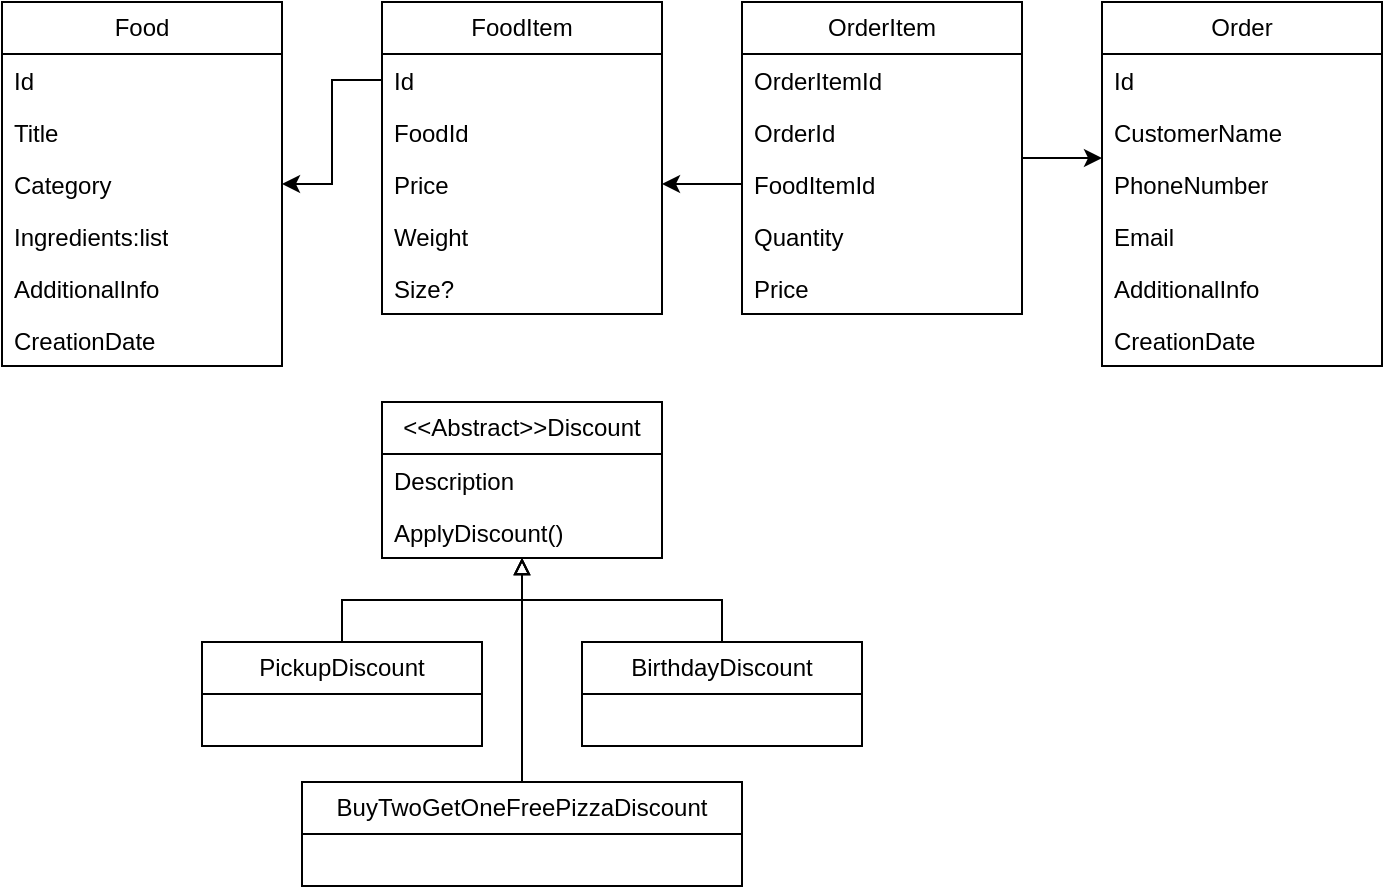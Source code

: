 <mxfile version="24.5.3" type="device">
  <diagram name="Сторінка-1" id="qy_DbzBu5F4b7cfVbHZH">
    <mxGraphModel dx="1050" dy="629" grid="1" gridSize="10" guides="1" tooltips="1" connect="1" arrows="1" fold="1" page="1" pageScale="1" pageWidth="2336" pageHeight="1654" math="0" shadow="0">
      <root>
        <mxCell id="0" />
        <mxCell id="1" parent="0" />
        <mxCell id="HzLd0w13Xsylfl6mpZUB-1" value="Food" style="swimlane;fontStyle=0;childLayout=stackLayout;horizontal=1;startSize=26;fillColor=none;horizontalStack=0;resizeParent=1;resizeParentMax=0;resizeLast=0;collapsible=1;marginBottom=0;whiteSpace=wrap;html=1;" vertex="1" parent="1">
          <mxGeometry x="160" y="110" width="140" height="182" as="geometry" />
        </mxCell>
        <mxCell id="HzLd0w13Xsylfl6mpZUB-7" value="Id" style="text;strokeColor=none;fillColor=none;align=left;verticalAlign=top;spacingLeft=4;spacingRight=4;overflow=hidden;rotatable=0;points=[[0,0.5],[1,0.5]];portConstraint=eastwest;whiteSpace=wrap;html=1;" vertex="1" parent="HzLd0w13Xsylfl6mpZUB-1">
          <mxGeometry y="26" width="140" height="26" as="geometry" />
        </mxCell>
        <mxCell id="HzLd0w13Xsylfl6mpZUB-2" value="Title" style="text;strokeColor=none;fillColor=none;align=left;verticalAlign=top;spacingLeft=4;spacingRight=4;overflow=hidden;rotatable=0;points=[[0,0.5],[1,0.5]];portConstraint=eastwest;whiteSpace=wrap;html=1;" vertex="1" parent="HzLd0w13Xsylfl6mpZUB-1">
          <mxGeometry y="52" width="140" height="26" as="geometry" />
        </mxCell>
        <mxCell id="HzLd0w13Xsylfl6mpZUB-5" value="Category" style="text;strokeColor=none;fillColor=none;align=left;verticalAlign=top;spacingLeft=4;spacingRight=4;overflow=hidden;rotatable=0;points=[[0,0.5],[1,0.5]];portConstraint=eastwest;whiteSpace=wrap;html=1;" vertex="1" parent="HzLd0w13Xsylfl6mpZUB-1">
          <mxGeometry y="78" width="140" height="26" as="geometry" />
        </mxCell>
        <mxCell id="HzLd0w13Xsylfl6mpZUB-6" value="Ingredients:list" style="text;strokeColor=none;fillColor=none;align=left;verticalAlign=top;spacingLeft=4;spacingRight=4;overflow=hidden;rotatable=0;points=[[0,0.5],[1,0.5]];portConstraint=eastwest;whiteSpace=wrap;html=1;" vertex="1" parent="HzLd0w13Xsylfl6mpZUB-1">
          <mxGeometry y="104" width="140" height="26" as="geometry" />
        </mxCell>
        <mxCell id="HzLd0w13Xsylfl6mpZUB-15" value="AdditionalInfo" style="text;strokeColor=none;fillColor=none;align=left;verticalAlign=top;spacingLeft=4;spacingRight=4;overflow=hidden;rotatable=0;points=[[0,0.5],[1,0.5]];portConstraint=eastwest;whiteSpace=wrap;html=1;" vertex="1" parent="HzLd0w13Xsylfl6mpZUB-1">
          <mxGeometry y="130" width="140" height="26" as="geometry" />
        </mxCell>
        <mxCell id="HzLd0w13Xsylfl6mpZUB-16" value="CreationDate" style="text;strokeColor=none;fillColor=none;align=left;verticalAlign=top;spacingLeft=4;spacingRight=4;overflow=hidden;rotatable=0;points=[[0,0.5],[1,0.5]];portConstraint=eastwest;whiteSpace=wrap;html=1;" vertex="1" parent="HzLd0w13Xsylfl6mpZUB-1">
          <mxGeometry y="156" width="140" height="26" as="geometry" />
        </mxCell>
        <mxCell id="HzLd0w13Xsylfl6mpZUB-8" value="FoodItem" style="swimlane;fontStyle=0;childLayout=stackLayout;horizontal=1;startSize=26;fillColor=none;horizontalStack=0;resizeParent=1;resizeParentMax=0;resizeLast=0;collapsible=1;marginBottom=0;whiteSpace=wrap;html=1;" vertex="1" parent="1">
          <mxGeometry x="350" y="110" width="140" height="156" as="geometry" />
        </mxCell>
        <mxCell id="HzLd0w13Xsylfl6mpZUB-9" value="Id" style="text;strokeColor=none;fillColor=none;align=left;verticalAlign=top;spacingLeft=4;spacingRight=4;overflow=hidden;rotatable=0;points=[[0,0.5],[1,0.5]];portConstraint=eastwest;whiteSpace=wrap;html=1;" vertex="1" parent="HzLd0w13Xsylfl6mpZUB-8">
          <mxGeometry y="26" width="140" height="26" as="geometry" />
        </mxCell>
        <mxCell id="HzLd0w13Xsylfl6mpZUB-10" value="FoodId" style="text;strokeColor=none;fillColor=none;align=left;verticalAlign=top;spacingLeft=4;spacingRight=4;overflow=hidden;rotatable=0;points=[[0,0.5],[1,0.5]];portConstraint=eastwest;whiteSpace=wrap;html=1;" vertex="1" parent="HzLd0w13Xsylfl6mpZUB-8">
          <mxGeometry y="52" width="140" height="26" as="geometry" />
        </mxCell>
        <mxCell id="HzLd0w13Xsylfl6mpZUB-11" value="Price" style="text;strokeColor=none;fillColor=none;align=left;verticalAlign=top;spacingLeft=4;spacingRight=4;overflow=hidden;rotatable=0;points=[[0,0.5],[1,0.5]];portConstraint=eastwest;whiteSpace=wrap;html=1;" vertex="1" parent="HzLd0w13Xsylfl6mpZUB-8">
          <mxGeometry y="78" width="140" height="26" as="geometry" />
        </mxCell>
        <mxCell id="HzLd0w13Xsylfl6mpZUB-12" value="Weight" style="text;strokeColor=none;fillColor=none;align=left;verticalAlign=top;spacingLeft=4;spacingRight=4;overflow=hidden;rotatable=0;points=[[0,0.5],[1,0.5]];portConstraint=eastwest;whiteSpace=wrap;html=1;" vertex="1" parent="HzLd0w13Xsylfl6mpZUB-8">
          <mxGeometry y="104" width="140" height="26" as="geometry" />
        </mxCell>
        <mxCell id="HzLd0w13Xsylfl6mpZUB-14" value="Size?" style="text;strokeColor=none;fillColor=none;align=left;verticalAlign=top;spacingLeft=4;spacingRight=4;overflow=hidden;rotatable=0;points=[[0,0.5],[1,0.5]];portConstraint=eastwest;whiteSpace=wrap;html=1;" vertex="1" parent="HzLd0w13Xsylfl6mpZUB-8">
          <mxGeometry y="130" width="140" height="26" as="geometry" />
        </mxCell>
        <mxCell id="HzLd0w13Xsylfl6mpZUB-13" value="" style="edgeStyle=orthogonalEdgeStyle;rounded=0;orthogonalLoop=1;jettySize=auto;html=1;" edge="1" parent="1" source="HzLd0w13Xsylfl6mpZUB-9" target="HzLd0w13Xsylfl6mpZUB-5">
          <mxGeometry relative="1" as="geometry" />
        </mxCell>
        <mxCell id="HzLd0w13Xsylfl6mpZUB-17" value="&amp;lt;&amp;lt;Abstract&amp;gt;&amp;gt;Discount" style="swimlane;fontStyle=0;childLayout=stackLayout;horizontal=1;startSize=26;fillColor=none;horizontalStack=0;resizeParent=1;resizeParentMax=0;resizeLast=0;collapsible=1;marginBottom=0;whiteSpace=wrap;html=1;" vertex="1" parent="1">
          <mxGeometry x="350" y="310" width="140" height="78" as="geometry" />
        </mxCell>
        <mxCell id="HzLd0w13Xsylfl6mpZUB-19" value="Description" style="text;strokeColor=none;fillColor=none;align=left;verticalAlign=top;spacingLeft=4;spacingRight=4;overflow=hidden;rotatable=0;points=[[0,0.5],[1,0.5]];portConstraint=eastwest;whiteSpace=wrap;html=1;" vertex="1" parent="HzLd0w13Xsylfl6mpZUB-17">
          <mxGeometry y="26" width="140" height="26" as="geometry" />
        </mxCell>
        <mxCell id="HzLd0w13Xsylfl6mpZUB-20" value="ApplyDiscount()" style="text;strokeColor=none;fillColor=none;align=left;verticalAlign=top;spacingLeft=4;spacingRight=4;overflow=hidden;rotatable=0;points=[[0,0.5],[1,0.5]];portConstraint=eastwest;whiteSpace=wrap;html=1;" vertex="1" parent="HzLd0w13Xsylfl6mpZUB-17">
          <mxGeometry y="52" width="140" height="26" as="geometry" />
        </mxCell>
        <mxCell id="HzLd0w13Xsylfl6mpZUB-31" style="edgeStyle=orthogonalEdgeStyle;rounded=0;orthogonalLoop=1;jettySize=auto;html=1;exitX=0.5;exitY=0;exitDx=0;exitDy=0;endArrow=block;endFill=0;" edge="1" parent="1" source="HzLd0w13Xsylfl6mpZUB-23" target="HzLd0w13Xsylfl6mpZUB-17">
          <mxGeometry relative="1" as="geometry" />
        </mxCell>
        <mxCell id="HzLd0w13Xsylfl6mpZUB-23" value="&lt;span class=&quot;hljs-title&quot;&gt;PickupDiscount&lt;/span&gt;" style="swimlane;fontStyle=0;childLayout=stackLayout;horizontal=1;startSize=26;fillColor=none;horizontalStack=0;resizeParent=1;resizeParentMax=0;resizeLast=0;collapsible=1;marginBottom=0;whiteSpace=wrap;html=1;" vertex="1" parent="1">
          <mxGeometry x="260" y="430" width="140" height="52" as="geometry" />
        </mxCell>
        <mxCell id="HzLd0w13Xsylfl6mpZUB-32" style="edgeStyle=orthogonalEdgeStyle;rounded=0;orthogonalLoop=1;jettySize=auto;html=1;exitX=0.5;exitY=0;exitDx=0;exitDy=0;endArrow=block;endFill=0;" edge="1" parent="1" source="HzLd0w13Xsylfl6mpZUB-27" target="HzLd0w13Xsylfl6mpZUB-17">
          <mxGeometry relative="1" as="geometry" />
        </mxCell>
        <mxCell id="HzLd0w13Xsylfl6mpZUB-27" value="&lt;span class=&quot;hljs-title&quot;&gt;BirthdayDiscount&lt;/span&gt;" style="swimlane;fontStyle=0;childLayout=stackLayout;horizontal=1;startSize=26;fillColor=none;horizontalStack=0;resizeParent=1;resizeParentMax=0;resizeLast=0;collapsible=1;marginBottom=0;whiteSpace=wrap;html=1;" vertex="1" parent="1">
          <mxGeometry x="450" y="430" width="140" height="52" as="geometry" />
        </mxCell>
        <mxCell id="HzLd0w13Xsylfl6mpZUB-33" style="edgeStyle=orthogonalEdgeStyle;rounded=0;orthogonalLoop=1;jettySize=auto;html=1;exitX=0.5;exitY=0;exitDx=0;exitDy=0;endArrow=block;endFill=0;" edge="1" parent="1" source="HzLd0w13Xsylfl6mpZUB-29" target="HzLd0w13Xsylfl6mpZUB-17">
          <mxGeometry relative="1" as="geometry" />
        </mxCell>
        <mxCell id="HzLd0w13Xsylfl6mpZUB-29" value="&lt;span class=&quot;hljs-title&quot;&gt;BuyTwoGetOneFreePizzaDiscount&lt;/span&gt;" style="swimlane;fontStyle=0;childLayout=stackLayout;horizontal=1;startSize=26;fillColor=none;horizontalStack=0;resizeParent=1;resizeParentMax=0;resizeLast=0;collapsible=1;marginBottom=0;whiteSpace=wrap;html=1;" vertex="1" parent="1">
          <mxGeometry x="310" y="500" width="220" height="52" as="geometry" />
        </mxCell>
        <mxCell id="HzLd0w13Xsylfl6mpZUB-34" value="Order" style="swimlane;fontStyle=0;childLayout=stackLayout;horizontal=1;startSize=26;fillColor=none;horizontalStack=0;resizeParent=1;resizeParentMax=0;resizeLast=0;collapsible=1;marginBottom=0;whiteSpace=wrap;html=1;" vertex="1" parent="1">
          <mxGeometry x="710" y="110" width="140" height="182" as="geometry" />
        </mxCell>
        <mxCell id="HzLd0w13Xsylfl6mpZUB-35" value="Id" style="text;strokeColor=none;fillColor=none;align=left;verticalAlign=top;spacingLeft=4;spacingRight=4;overflow=hidden;rotatable=0;points=[[0,0.5],[1,0.5]];portConstraint=eastwest;whiteSpace=wrap;html=1;" vertex="1" parent="HzLd0w13Xsylfl6mpZUB-34">
          <mxGeometry y="26" width="140" height="26" as="geometry" />
        </mxCell>
        <mxCell id="HzLd0w13Xsylfl6mpZUB-41" value="CustomerName" style="text;strokeColor=none;fillColor=none;align=left;verticalAlign=top;spacingLeft=4;spacingRight=4;overflow=hidden;rotatable=0;points=[[0,0.5],[1,0.5]];portConstraint=eastwest;whiteSpace=wrap;html=1;" vertex="1" parent="HzLd0w13Xsylfl6mpZUB-34">
          <mxGeometry y="52" width="140" height="26" as="geometry" />
        </mxCell>
        <mxCell id="HzLd0w13Xsylfl6mpZUB-42" value="PhoneNumber" style="text;strokeColor=none;fillColor=none;align=left;verticalAlign=top;spacingLeft=4;spacingRight=4;overflow=hidden;rotatable=0;points=[[0,0.5],[1,0.5]];portConstraint=eastwest;whiteSpace=wrap;html=1;" vertex="1" parent="HzLd0w13Xsylfl6mpZUB-34">
          <mxGeometry y="78" width="140" height="26" as="geometry" />
        </mxCell>
        <mxCell id="HzLd0w13Xsylfl6mpZUB-43" value="Email" style="text;strokeColor=none;fillColor=none;align=left;verticalAlign=top;spacingLeft=4;spacingRight=4;overflow=hidden;rotatable=0;points=[[0,0.5],[1,0.5]];portConstraint=eastwest;whiteSpace=wrap;html=1;" vertex="1" parent="HzLd0w13Xsylfl6mpZUB-34">
          <mxGeometry y="104" width="140" height="26" as="geometry" />
        </mxCell>
        <mxCell id="HzLd0w13Xsylfl6mpZUB-44" value="AdditionalInfo" style="text;strokeColor=none;fillColor=none;align=left;verticalAlign=top;spacingLeft=4;spacingRight=4;overflow=hidden;rotatable=0;points=[[0,0.5],[1,0.5]];portConstraint=eastwest;whiteSpace=wrap;html=1;" vertex="1" parent="HzLd0w13Xsylfl6mpZUB-34">
          <mxGeometry y="130" width="140" height="26" as="geometry" />
        </mxCell>
        <mxCell id="HzLd0w13Xsylfl6mpZUB-40" value="CreationDate" style="text;strokeColor=none;fillColor=none;align=left;verticalAlign=top;spacingLeft=4;spacingRight=4;overflow=hidden;rotatable=0;points=[[0,0.5],[1,0.5]];portConstraint=eastwest;whiteSpace=wrap;html=1;" vertex="1" parent="HzLd0w13Xsylfl6mpZUB-34">
          <mxGeometry y="156" width="140" height="26" as="geometry" />
        </mxCell>
        <mxCell id="HzLd0w13Xsylfl6mpZUB-53" style="edgeStyle=orthogonalEdgeStyle;rounded=0;orthogonalLoop=1;jettySize=auto;html=1;" edge="1" parent="1" source="HzLd0w13Xsylfl6mpZUB-45" target="HzLd0w13Xsylfl6mpZUB-8">
          <mxGeometry relative="1" as="geometry">
            <Array as="points">
              <mxPoint x="510" y="201" />
              <mxPoint x="510" y="201" />
            </Array>
          </mxGeometry>
        </mxCell>
        <mxCell id="HzLd0w13Xsylfl6mpZUB-54" style="edgeStyle=orthogonalEdgeStyle;rounded=0;orthogonalLoop=1;jettySize=auto;html=1;" edge="1" parent="1" source="HzLd0w13Xsylfl6mpZUB-45" target="HzLd0w13Xsylfl6mpZUB-34">
          <mxGeometry relative="1" as="geometry">
            <Array as="points">
              <mxPoint x="740" y="200" />
              <mxPoint x="740" y="200" />
            </Array>
          </mxGeometry>
        </mxCell>
        <mxCell id="HzLd0w13Xsylfl6mpZUB-45" value="OrderItem" style="swimlane;fontStyle=0;childLayout=stackLayout;horizontal=1;startSize=26;fillColor=none;horizontalStack=0;resizeParent=1;resizeParentMax=0;resizeLast=0;collapsible=1;marginBottom=0;whiteSpace=wrap;html=1;" vertex="1" parent="1">
          <mxGeometry x="530" y="110" width="140" height="156" as="geometry" />
        </mxCell>
        <mxCell id="HzLd0w13Xsylfl6mpZUB-46" value="OrderItemId" style="text;strokeColor=none;fillColor=none;align=left;verticalAlign=top;spacingLeft=4;spacingRight=4;overflow=hidden;rotatable=0;points=[[0,0.5],[1,0.5]];portConstraint=eastwest;whiteSpace=wrap;html=1;" vertex="1" parent="HzLd0w13Xsylfl6mpZUB-45">
          <mxGeometry y="26" width="140" height="26" as="geometry" />
        </mxCell>
        <mxCell id="HzLd0w13Xsylfl6mpZUB-47" value="OrderId" style="text;strokeColor=none;fillColor=none;align=left;verticalAlign=top;spacingLeft=4;spacingRight=4;overflow=hidden;rotatable=0;points=[[0,0.5],[1,0.5]];portConstraint=eastwest;whiteSpace=wrap;html=1;" vertex="1" parent="HzLd0w13Xsylfl6mpZUB-45">
          <mxGeometry y="52" width="140" height="26" as="geometry" />
        </mxCell>
        <mxCell id="HzLd0w13Xsylfl6mpZUB-48" value="FoodItemId" style="text;strokeColor=none;fillColor=none;align=left;verticalAlign=top;spacingLeft=4;spacingRight=4;overflow=hidden;rotatable=0;points=[[0,0.5],[1,0.5]];portConstraint=eastwest;whiteSpace=wrap;html=1;" vertex="1" parent="HzLd0w13Xsylfl6mpZUB-45">
          <mxGeometry y="78" width="140" height="26" as="geometry" />
        </mxCell>
        <mxCell id="HzLd0w13Xsylfl6mpZUB-49" value="Quantity" style="text;strokeColor=none;fillColor=none;align=left;verticalAlign=top;spacingLeft=4;spacingRight=4;overflow=hidden;rotatable=0;points=[[0,0.5],[1,0.5]];portConstraint=eastwest;whiteSpace=wrap;html=1;" vertex="1" parent="HzLd0w13Xsylfl6mpZUB-45">
          <mxGeometry y="104" width="140" height="26" as="geometry" />
        </mxCell>
        <mxCell id="HzLd0w13Xsylfl6mpZUB-50" value="Price" style="text;strokeColor=none;fillColor=none;align=left;verticalAlign=top;spacingLeft=4;spacingRight=4;overflow=hidden;rotatable=0;points=[[0,0.5],[1,0.5]];portConstraint=eastwest;whiteSpace=wrap;html=1;" vertex="1" parent="HzLd0w13Xsylfl6mpZUB-45">
          <mxGeometry y="130" width="140" height="26" as="geometry" />
        </mxCell>
      </root>
    </mxGraphModel>
  </diagram>
</mxfile>
